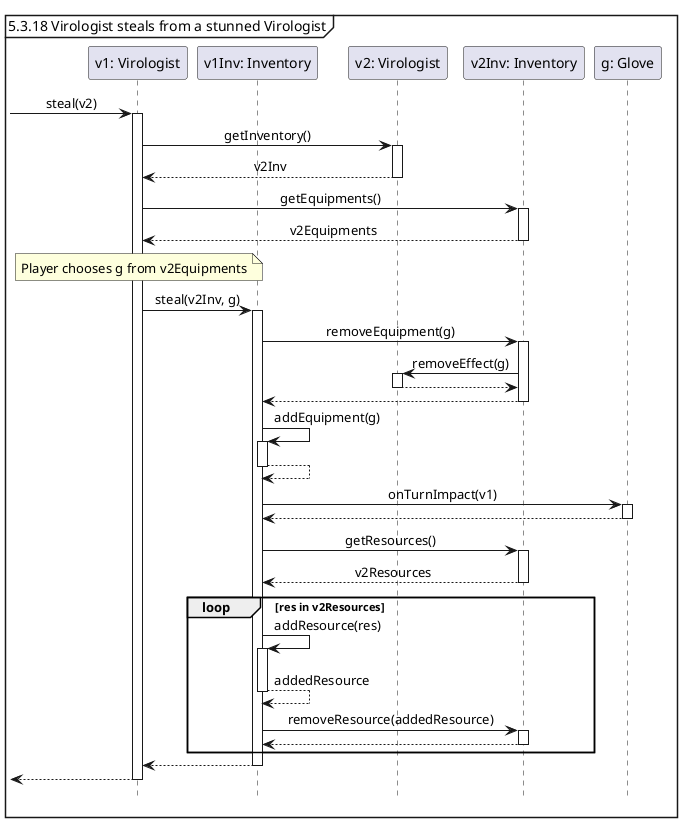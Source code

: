 @startuml
'https://plantuml.com/sequence-diagram

hide footbox
skinparam sequenceMessageAlign center

mainframe 5.3.18 Virologist steals from a stunned Virologist

participant "v1: Virologist" as v1
participant "v1Inv: Inventory" as v1Inv
participant "v2: Virologist" as v2
participant "v2Inv: Inventory" as v2Inv
participant "g: Glove" as g

-> v1 ++ : steal(v2)
    v1 -> v2 ++ : getInventory()
    return v2Inv

    v1 -> v2Inv ++ : getEquipments()
    return v2Equipments
    note over v1: Player chooses g from v2Equipments

    v1 -> v1Inv ++ : steal(v2Inv, g)
        v1Inv -> v2Inv ++ : removeEquipment(g)
            v2Inv -> v2 ++ : removeEffect(g)
            return
        return
        v1Inv -> v1Inv ++ : addEquipment(g)
        return
        v1Inv -> g ++ : onTurnImpact(v1)
        return

        v1Inv -> v2Inv ++ : getResources()
        return v2Resources

        loop res in v2Resources
            v1Inv -> v1Inv ++ : addResource(res)
            return addedResource
            v1Inv -> v2Inv ++ : removeResource(addedResource)
            return
        end

    return
return

@enduml